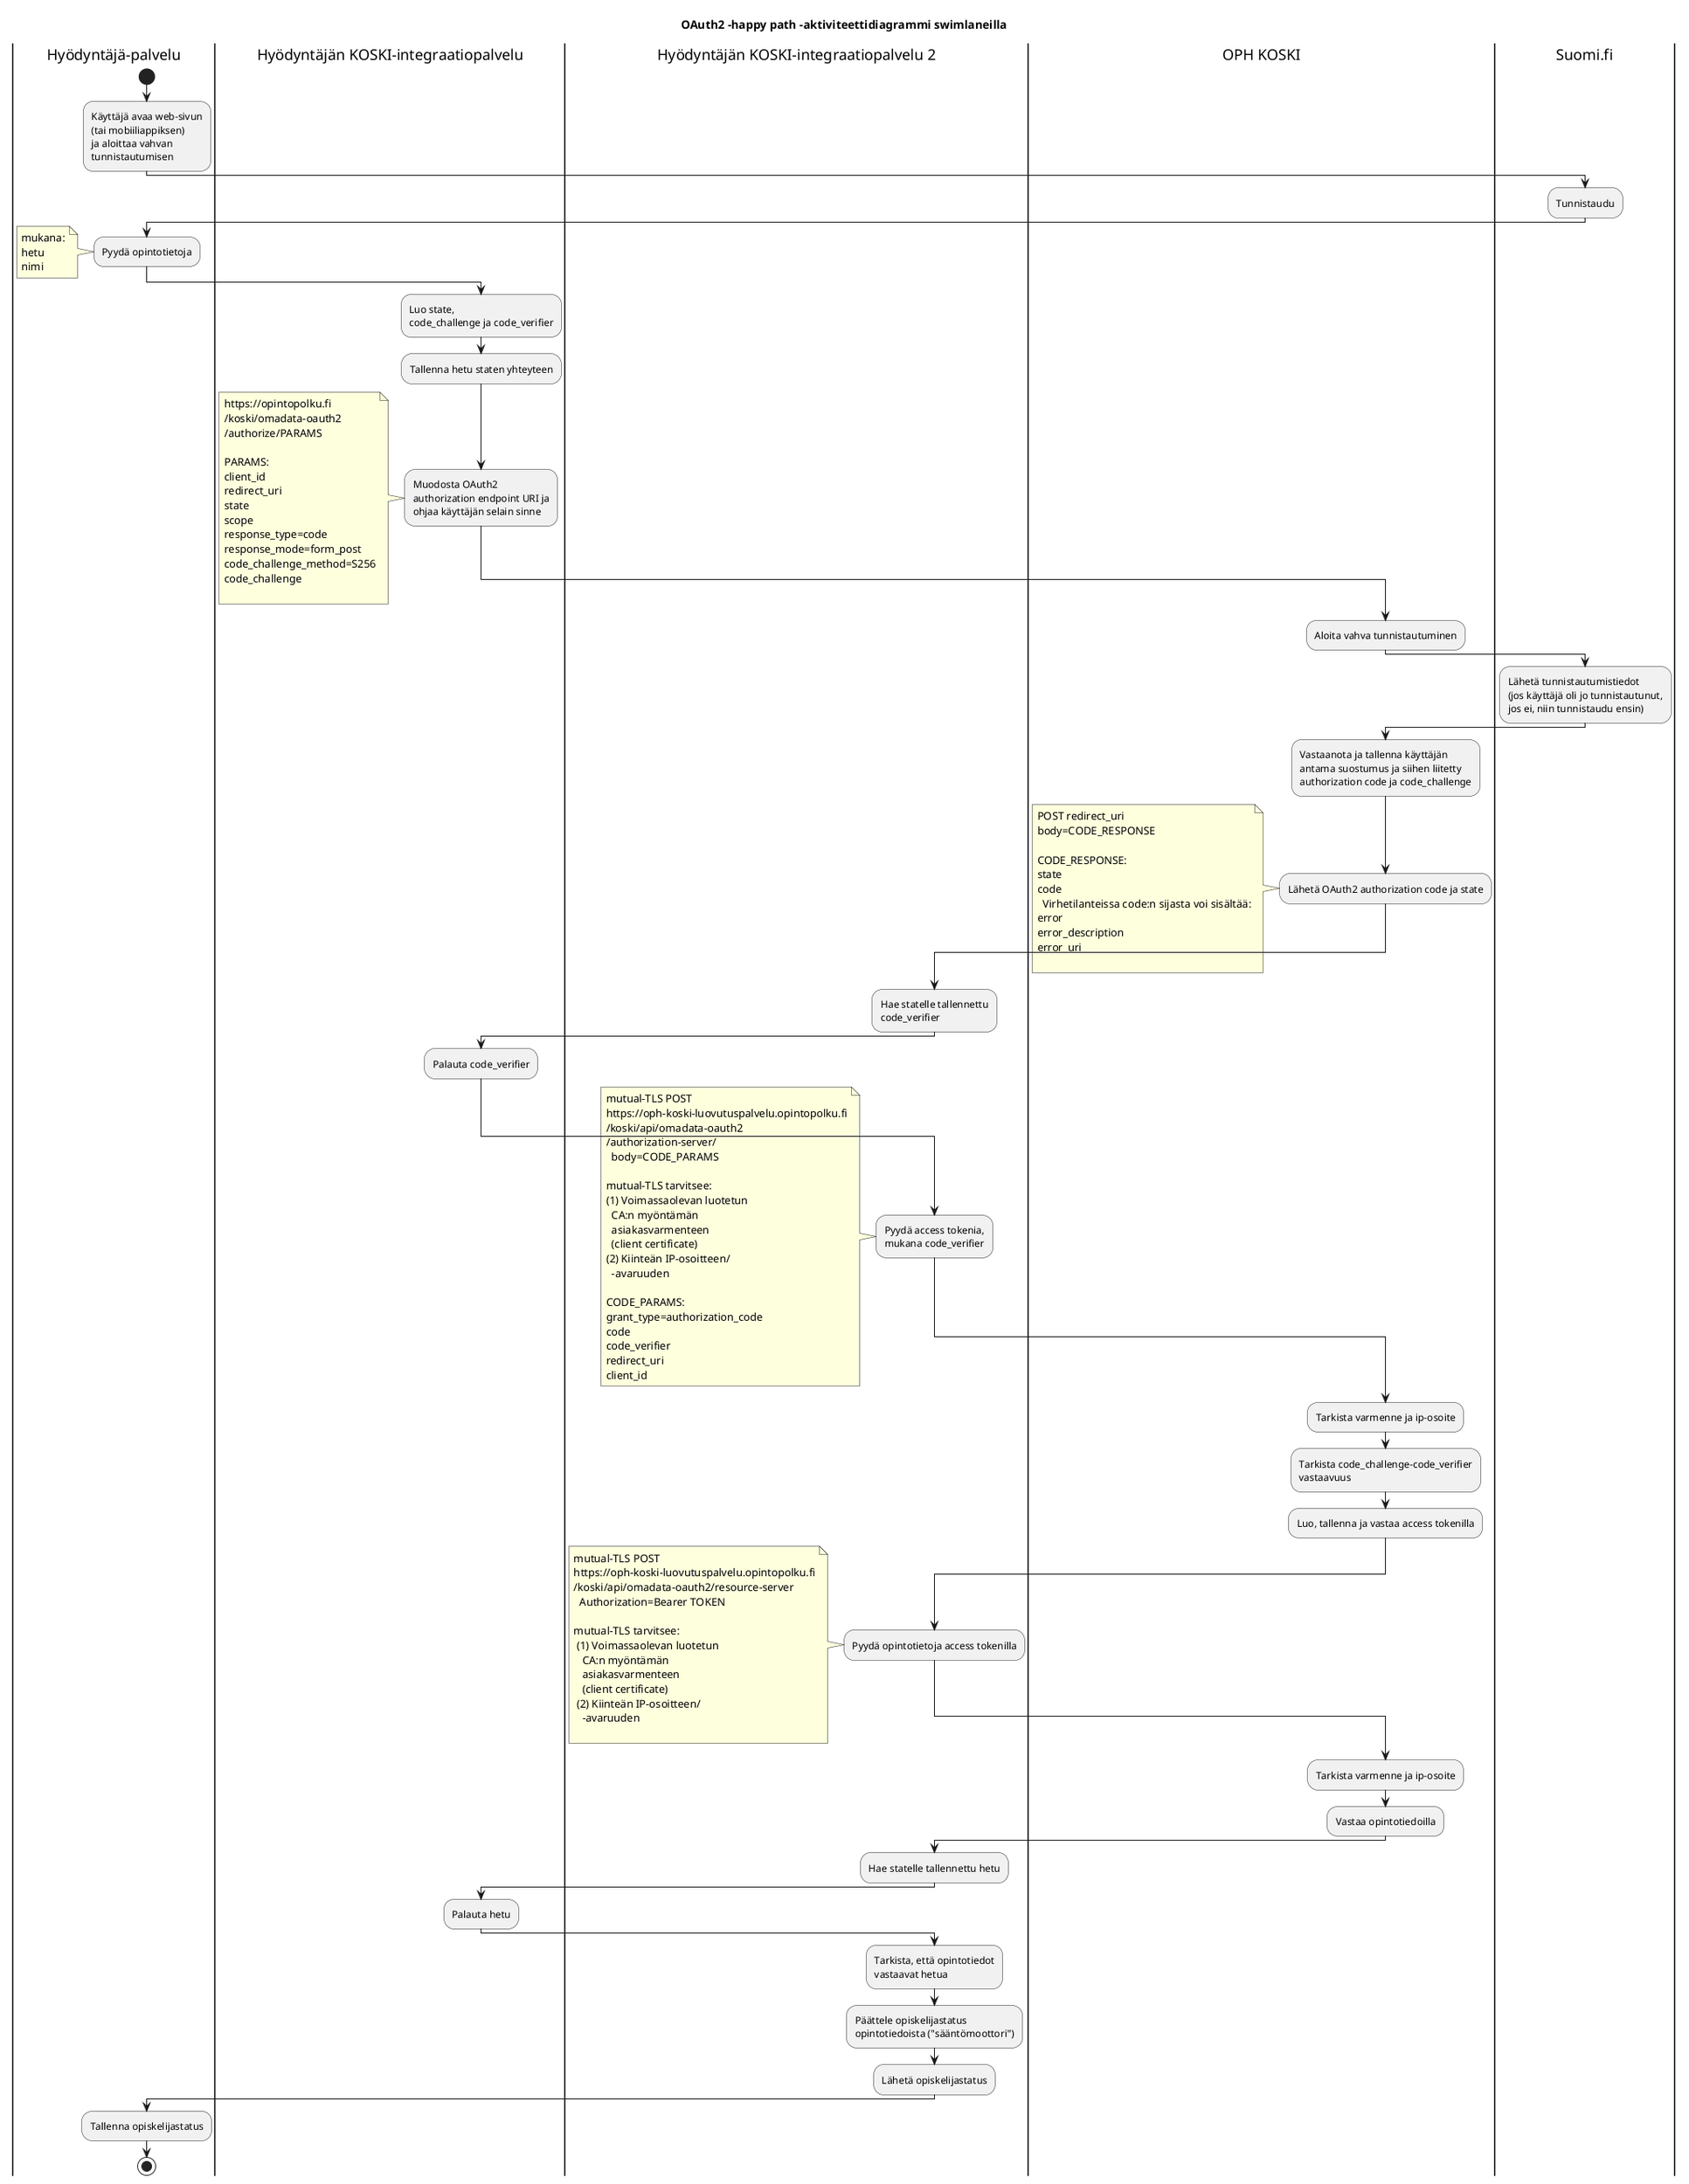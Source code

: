 @startuml
title OAuth2 -happy path -aktiviteettidiagrammi swimlaneilla
|Hyödyntäjä-palvelu|
|Hyödyntäjän KOSKI-integraatiopalvelu|
|Hyödyntäjän KOSKI-integraatiopalvelu 2|
|OPH KOSKI|
|Hyödyntäjä-palvelu|
start
:Käyttäjä avaa web-sivun
(tai mobiiliappiksen)
ja aloittaa vahvan
tunnistautumisen;
|Suomi.fi|
:Tunnistaudu;
|Hyödyntäjä-palvelu|
:Pyydä opintotietoja;
note left
mukana:
hetu
nimi
end note
|Hyödyntäjän KOSKI-integraatiopalvelu|
:Luo state,
code_challenge ja code_verifier;
:Tallenna hetu staten yhteyteen;
:Muodosta OAuth2
authorization endpoint URI ja
ohjaa käyttäjän selain sinne;
note left
https://opintopolku.fi
/koski/omadata-oauth2
/authorize/PARAMS

PARAMS:
client_id
redirect_uri
state
scope
response_type=code
response_mode=form_post
code_challenge_method=S256
code_challenge

end note
|OPH KOSKI|
:Aloita vahva tunnistautuminen;
|Suomi.fi|
:Lähetä tunnistautumistiedot
(jos käyttäjä oli jo tunnistautunut,
jos ei, niin tunnistaudu ensin);
|OPH KOSKI|
:Vastaanota ja tallenna käyttäjän
antama suostumus ja siihen liitetty
authorization code ja code_challenge;
:Lähetä OAuth2 authorization code ja state;
note left
POST redirect_uri
body=CODE_RESPONSE

CODE_RESPONSE:
state
code
  Virhetilanteissa code:n sijasta voi sisältää:
error
error_description
error_uri

end note
|Hyödyntäjän KOSKI-integraatiopalvelu 2|
:Hae statelle tallennettu
code_verifier;
|Hyödyntäjän KOSKI-integraatiopalvelu|
:Palauta code_verifier;
|Hyödyntäjän KOSKI-integraatiopalvelu 2|
:Pyydä access tokenia,
mukana code_verifier;
note left
mutual-TLS POST
https://oph-koski-luovutuspalvelu.opintopolku.fi
/koski/api/omadata-oauth2
/authorization-server/
  body=CODE_PARAMS

mutual-TLS tarvitsee:
(1) Voimassaolevan luotetun
  CA:n myöntämän
  asiakasvarmenteen
  (client certificate)
(2) Kiinteän IP-osoitteen/
  -avaruuden

CODE_PARAMS:
grant_type=authorization_code
code
code_verifier
redirect_uri
client_id
end note
|OPH KOSKI|
:Tarkista varmenne ja ip-osoite;
:Tarkista code_challenge-code_verifier
vastaavuus;
:Luo, tallenna ja vastaa access tokenilla;
|Hyödyntäjän KOSKI-integraatiopalvelu 2|
:Pyydä opintotietoja access tokenilla;
note left
mutual-TLS POST
https://oph-koski-luovutuspalvelu.opintopolku.fi
/koski/api/omadata-oauth2/resource-server
  Authorization=Bearer TOKEN

mutual-TLS tarvitsee:
 (1) Voimassaolevan luotetun
   CA:n myöntämän
   asiakasvarmenteen
   (client certificate)
 (2) Kiinteän IP-osoitteen/
   -avaruuden

end note
|OPH KOSKI|
:Tarkista varmenne ja ip-osoite;
:Vastaa opintotiedoilla;
|Hyödyntäjän KOSKI-integraatiopalvelu 2|
:Hae statelle tallennettu hetu;
|Hyödyntäjän KOSKI-integraatiopalvelu|
:Palauta hetu;
|Hyödyntäjän KOSKI-integraatiopalvelu 2|
:Tarkista, että opintotiedot
vastaavat hetua;
:Päättele opiskelijastatus
opintotiedoista ("sääntömoottori");
:Lähetä opiskelijastatus;
|Hyödyntäjä-palvelu|
:Tallenna opiskelijastatus;
stop

@enduml
